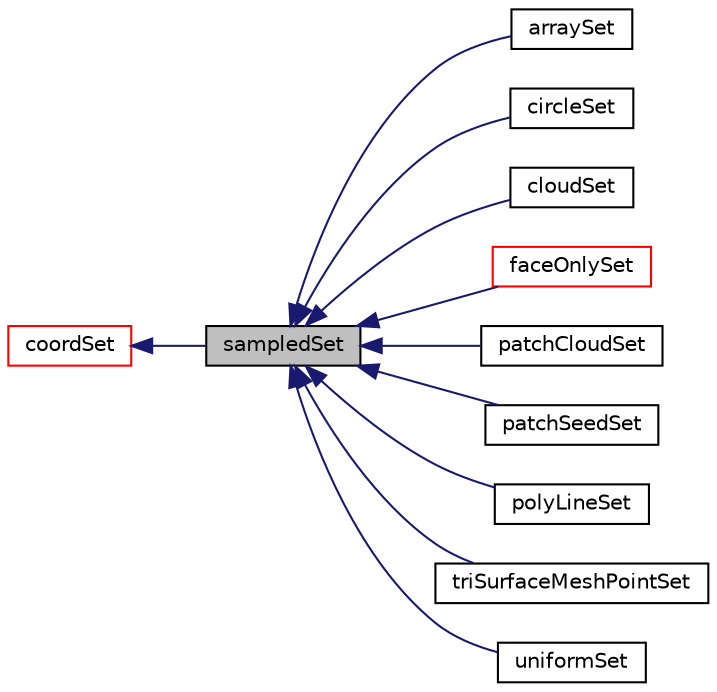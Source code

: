 digraph "sampledSet"
{
  bgcolor="transparent";
  edge [fontname="Helvetica",fontsize="10",labelfontname="Helvetica",labelfontsize="10"];
  node [fontname="Helvetica",fontsize="10",shape=record];
  rankdir="LR";
  Node1 [label="sampledSet",height=0.2,width=0.4,color="black", fillcolor="grey75", style="filled", fontcolor="black"];
  Node2 -> Node1 [dir="back",color="midnightblue",fontsize="10",style="solid",fontname="Helvetica"];
  Node2 [label="coordSet",height=0.2,width=0.4,color="red",URL="$a00411.html",tooltip="Holds list of sampling positions. "];
  Node1 -> Node3 [dir="back",color="midnightblue",fontsize="10",style="solid",fontname="Helvetica"];
  Node3 [label="arraySet",height=0.2,width=0.4,color="black",URL="$a00068.html"];
  Node1 -> Node4 [dir="back",color="midnightblue",fontsize="10",style="solid",fontname="Helvetica"];
  Node4 [label="circleSet",height=0.2,width=0.4,color="black",URL="$a00270.html",tooltip="Samples along a circular path. "];
  Node1 -> Node5 [dir="back",color="midnightblue",fontsize="10",style="solid",fontname="Helvetica"];
  Node5 [label="cloudSet",height=0.2,width=0.4,color="black",URL="$a00284.html"];
  Node1 -> Node6 [dir="back",color="midnightblue",fontsize="10",style="solid",fontname="Helvetica"];
  Node6 [label="faceOnlySet",height=0.2,width=0.4,color="red",URL="$a00739.html"];
  Node1 -> Node7 [dir="back",color="midnightblue",fontsize="10",style="solid",fontname="Helvetica"];
  Node7 [label="patchCloudSet",height=0.2,width=0.4,color="black",URL="$a01826.html",tooltip="Like cloudSet but samples nearest patch face. "];
  Node1 -> Node8 [dir="back",color="midnightblue",fontsize="10",style="solid",fontname="Helvetica"];
  Node8 [label="patchSeedSet",height=0.2,width=0.4,color="black",URL="$a01850.html",tooltip="Initialises points on or just off patch. "];
  Node1 -> Node9 [dir="back",color="midnightblue",fontsize="10",style="solid",fontname="Helvetica"];
  Node9 [label="polyLineSet",height=0.2,width=0.4,color="black",URL="$a01954.html",tooltip="Sample along poly line defined by a list of points (knots) "];
  Node1 -> Node10 [dir="back",color="midnightblue",fontsize="10",style="solid",fontname="Helvetica"];
  Node10 [label="triSurfaceMeshPointSet",height=0.2,width=0.4,color="black",URL="$a02764.html",tooltip="sampleSet from all points of a triSurfaceMesh. "];
  Node1 -> Node11 [dir="back",color="midnightblue",fontsize="10",style="solid",fontname="Helvetica"];
  Node11 [label="uniformSet",height=0.2,width=0.4,color="black",URL="$a02852.html"];
}

